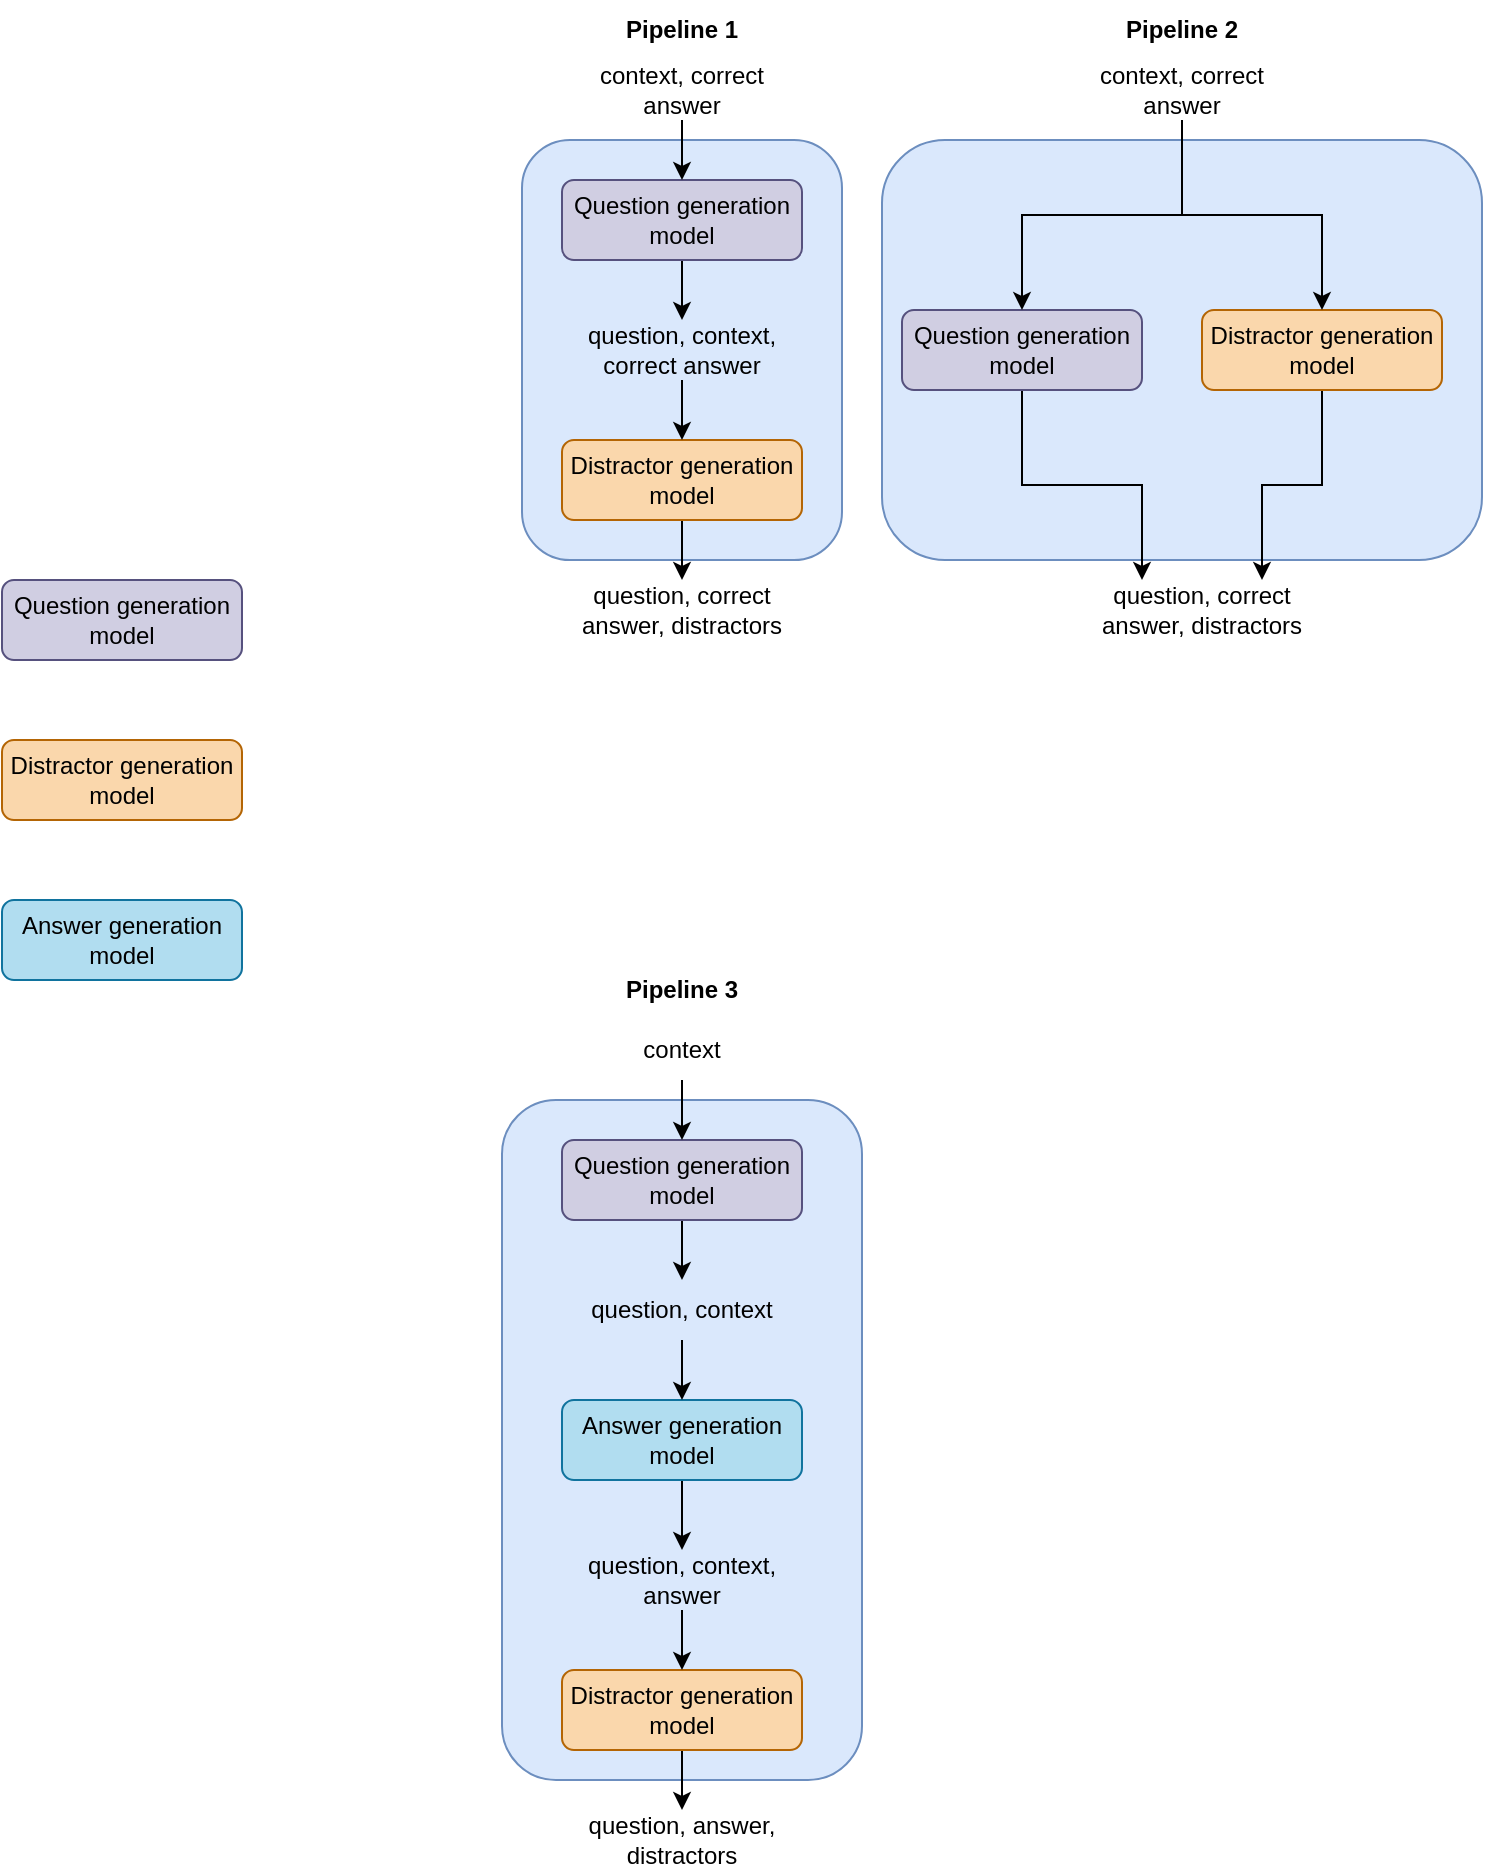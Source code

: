 <mxfile>
    <diagram id="lYOwhJuz0UQHOzpPjOV2" name="Page-1">
        <mxGraphModel dx="625" dy="1663" grid="1" gridSize="10" guides="1" tooltips="1" connect="1" arrows="1" fold="1" page="1" pageScale="1" pageWidth="850" pageHeight="1100" math="0" shadow="0">
            <root>
                <mxCell id="0"/>
                <mxCell id="1" parent="0"/>
                <mxCell id="Fr26Q08nc7WziKVhEbMN-69" value="" style="rounded=1;whiteSpace=wrap;html=1;fillColor=#dae8fc;strokeColor=#6c8ebf;" parent="1" vertex="1">
                    <mxGeometry x="560" y="60" width="300" height="210" as="geometry"/>
                </mxCell>
                <mxCell id="Fr26Q08nc7WziKVhEbMN-67" value="" style="rounded=1;whiteSpace=wrap;html=1;fillColor=#dae8fc;strokeColor=#6c8ebf;" parent="1" vertex="1">
                    <mxGeometry x="380" y="60" width="160" height="210" as="geometry"/>
                </mxCell>
                <mxCell id="Fr26Q08nc7WziKVhEbMN-66" value="" style="rounded=1;whiteSpace=wrap;html=1;fillColor=#dae8fc;strokeColor=#6c8ebf;" parent="1" vertex="1">
                    <mxGeometry x="370" y="540" width="180" height="340" as="geometry"/>
                </mxCell>
                <mxCell id="2" value="Question generation model" style="rounded=1;whiteSpace=wrap;html=1;fillColor=#d0cee2;strokeColor=#56517e;" parent="1" vertex="1">
                    <mxGeometry x="120" y="280" width="120" height="40" as="geometry"/>
                </mxCell>
                <mxCell id="3" value="Distractor generation model" style="rounded=1;whiteSpace=wrap;html=1;fillColor=#fad7ac;strokeColor=#b46504;" parent="1" vertex="1">
                    <mxGeometry x="120" y="360" width="120" height="40" as="geometry"/>
                </mxCell>
                <mxCell id="4" value="Answer generation model" style="rounded=1;whiteSpace=wrap;html=1;fillColor=#b1ddf0;strokeColor=#10739e;" parent="1" vertex="1">
                    <mxGeometry x="120" y="440" width="120" height="40" as="geometry"/>
                </mxCell>
                <mxCell id="Fr26Q08nc7WziKVhEbMN-19" value="" style="edgeStyle=orthogonalEdgeStyle;rounded=0;orthogonalLoop=1;jettySize=auto;html=1;" parent="1" source="Fr26Q08nc7WziKVhEbMN-16" target="Fr26Q08nc7WziKVhEbMN-18" edge="1">
                    <mxGeometry relative="1" as="geometry"/>
                </mxCell>
                <mxCell id="Fr26Q08nc7WziKVhEbMN-16" value="Question generation model" style="rounded=1;whiteSpace=wrap;html=1;fillColor=#d0cee2;strokeColor=#56517e;" parent="1" vertex="1">
                    <mxGeometry x="400" y="80" width="120" height="40" as="geometry"/>
                </mxCell>
                <mxCell id="Fr26Q08nc7WziKVhEbMN-22" value="" style="edgeStyle=orthogonalEdgeStyle;rounded=0;orthogonalLoop=1;jettySize=auto;html=1;" parent="1" source="Fr26Q08nc7WziKVhEbMN-17" target="Fr26Q08nc7WziKVhEbMN-21" edge="1">
                    <mxGeometry relative="1" as="geometry"/>
                </mxCell>
                <mxCell id="Fr26Q08nc7WziKVhEbMN-17" value="Distractor generation model" style="rounded=1;whiteSpace=wrap;html=1;fillColor=#fad7ac;strokeColor=#b46504;" parent="1" vertex="1">
                    <mxGeometry x="400" y="210" width="120" height="40" as="geometry"/>
                </mxCell>
                <mxCell id="Fr26Q08nc7WziKVhEbMN-20" value="" style="edgeStyle=orthogonalEdgeStyle;rounded=0;orthogonalLoop=1;jettySize=auto;html=1;" parent="1" source="Fr26Q08nc7WziKVhEbMN-18" target="Fr26Q08nc7WziKVhEbMN-17" edge="1">
                    <mxGeometry relative="1" as="geometry"/>
                </mxCell>
                <mxCell id="Fr26Q08nc7WziKVhEbMN-18" value="question, context, correct answer" style="text;html=1;align=center;verticalAlign=middle;whiteSpace=wrap;rounded=0;" parent="1" vertex="1">
                    <mxGeometry x="400" y="150" width="120" height="30" as="geometry"/>
                </mxCell>
                <mxCell id="Fr26Q08nc7WziKVhEbMN-21" value="question, correct answer, distractors" style="text;html=1;align=center;verticalAlign=middle;whiteSpace=wrap;rounded=0;" parent="1" vertex="1">
                    <mxGeometry x="400" y="280" width="120" height="30" as="geometry"/>
                </mxCell>
                <mxCell id="Fr26Q08nc7WziKVhEbMN-27" style="edgeStyle=orthogonalEdgeStyle;rounded=0;orthogonalLoop=1;jettySize=auto;html=1;entryX=0.5;entryY=0;entryDx=0;entryDy=0;" parent="1" source="Fr26Q08nc7WziKVhEbMN-23" target="Fr26Q08nc7WziKVhEbMN-16" edge="1">
                    <mxGeometry relative="1" as="geometry"/>
                </mxCell>
                <mxCell id="Fr26Q08nc7WziKVhEbMN-23" value="context, correct answer" style="text;html=1;align=center;verticalAlign=middle;whiteSpace=wrap;rounded=0;" parent="1" vertex="1">
                    <mxGeometry x="400" y="20" width="120" height="30" as="geometry"/>
                </mxCell>
                <mxCell id="Fr26Q08nc7WziKVhEbMN-28" value="" style="edgeStyle=orthogonalEdgeStyle;rounded=0;orthogonalLoop=1;jettySize=auto;html=1;entryX=0.25;entryY=0;entryDx=0;entryDy=0;" parent="1" source="Fr26Q08nc7WziKVhEbMN-29" target="Fr26Q08nc7WziKVhEbMN-34" edge="1">
                    <mxGeometry relative="1" as="geometry">
                        <mxPoint x="630" y="215" as="targetPoint"/>
                    </mxGeometry>
                </mxCell>
                <mxCell id="Fr26Q08nc7WziKVhEbMN-29" value="Question generation model" style="rounded=1;whiteSpace=wrap;html=1;fillColor=#d0cee2;strokeColor=#56517e;" parent="1" vertex="1">
                    <mxGeometry x="570" y="145" width="120" height="40" as="geometry"/>
                </mxCell>
                <mxCell id="Fr26Q08nc7WziKVhEbMN-38" style="edgeStyle=orthogonalEdgeStyle;rounded=0;orthogonalLoop=1;jettySize=auto;html=1;entryX=0.75;entryY=0;entryDx=0;entryDy=0;" parent="1" source="Fr26Q08nc7WziKVhEbMN-31" target="Fr26Q08nc7WziKVhEbMN-34" edge="1">
                    <mxGeometry relative="1" as="geometry"/>
                </mxCell>
                <mxCell id="Fr26Q08nc7WziKVhEbMN-31" value="Distractor generation model" style="rounded=1;whiteSpace=wrap;html=1;fillColor=#fad7ac;strokeColor=#b46504;" parent="1" vertex="1">
                    <mxGeometry x="720" y="145" width="120" height="40" as="geometry"/>
                </mxCell>
                <mxCell id="Fr26Q08nc7WziKVhEbMN-34" value="question, correct answer, distractors" style="text;html=1;align=center;verticalAlign=middle;whiteSpace=wrap;rounded=0;" parent="1" vertex="1">
                    <mxGeometry x="660" y="280" width="120" height="30" as="geometry"/>
                </mxCell>
                <mxCell id="Fr26Q08nc7WziKVhEbMN-35" style="edgeStyle=orthogonalEdgeStyle;rounded=0;orthogonalLoop=1;jettySize=auto;html=1;entryX=0.5;entryY=0;entryDx=0;entryDy=0;" parent="1" source="Fr26Q08nc7WziKVhEbMN-36" target="Fr26Q08nc7WziKVhEbMN-29" edge="1">
                    <mxGeometry relative="1" as="geometry"/>
                </mxCell>
                <mxCell id="Fr26Q08nc7WziKVhEbMN-37" style="edgeStyle=orthogonalEdgeStyle;rounded=0;orthogonalLoop=1;jettySize=auto;html=1;entryX=0.5;entryY=0;entryDx=0;entryDy=0;" parent="1" source="Fr26Q08nc7WziKVhEbMN-36" target="Fr26Q08nc7WziKVhEbMN-31" edge="1">
                    <mxGeometry relative="1" as="geometry"/>
                </mxCell>
                <mxCell id="Fr26Q08nc7WziKVhEbMN-36" value="context, correct answer" style="text;html=1;align=center;verticalAlign=middle;whiteSpace=wrap;rounded=0;" parent="1" vertex="1">
                    <mxGeometry x="650" y="20" width="120" height="30" as="geometry"/>
                </mxCell>
                <mxCell id="Fr26Q08nc7WziKVhEbMN-40" value="" style="edgeStyle=orthogonalEdgeStyle;rounded=0;orthogonalLoop=1;jettySize=auto;html=1;entryX=0.5;entryY=0;entryDx=0;entryDy=0;" parent="1" source="Fr26Q08nc7WziKVhEbMN-41" target="Fr26Q08nc7WziKVhEbMN-59" edge="1">
                    <mxGeometry relative="1" as="geometry"/>
                </mxCell>
                <mxCell id="Fr26Q08nc7WziKVhEbMN-41" value="Question generation model" style="rounded=1;whiteSpace=wrap;html=1;fillColor=#d0cee2;strokeColor=#56517e;" parent="1" vertex="1">
                    <mxGeometry x="400" y="560" width="120" height="40" as="geometry"/>
                </mxCell>
                <mxCell id="Fr26Q08nc7WziKVhEbMN-42" value="" style="edgeStyle=orthogonalEdgeStyle;rounded=0;orthogonalLoop=1;jettySize=auto;html=1;" parent="1" source="Fr26Q08nc7WziKVhEbMN-43" target="Fr26Q08nc7WziKVhEbMN-46" edge="1">
                    <mxGeometry relative="1" as="geometry"/>
                </mxCell>
                <mxCell id="Fr26Q08nc7WziKVhEbMN-43" value="Distractor generation model" style="rounded=1;whiteSpace=wrap;html=1;fillColor=#fad7ac;strokeColor=#b46504;" parent="1" vertex="1">
                    <mxGeometry x="400" y="825" width="120" height="40" as="geometry"/>
                </mxCell>
                <mxCell id="Fr26Q08nc7WziKVhEbMN-44" value="" style="edgeStyle=orthogonalEdgeStyle;rounded=0;orthogonalLoop=1;jettySize=auto;html=1;" parent="1" source="Fr26Q08nc7WziKVhEbMN-45" target="Fr26Q08nc7WziKVhEbMN-43" edge="1">
                    <mxGeometry relative="1" as="geometry"/>
                </mxCell>
                <mxCell id="Fr26Q08nc7WziKVhEbMN-45" value="question, context, answer" style="text;html=1;align=center;verticalAlign=middle;whiteSpace=wrap;rounded=0;" parent="1" vertex="1">
                    <mxGeometry x="400" y="765" width="120" height="30" as="geometry"/>
                </mxCell>
                <mxCell id="Fr26Q08nc7WziKVhEbMN-46" value="question, answer, distractors" style="text;html=1;align=center;verticalAlign=middle;whiteSpace=wrap;rounded=0;" parent="1" vertex="1">
                    <mxGeometry x="400" y="895" width="120" height="30" as="geometry"/>
                </mxCell>
                <mxCell id="Fr26Q08nc7WziKVhEbMN-47" style="edgeStyle=orthogonalEdgeStyle;rounded=0;orthogonalLoop=1;jettySize=auto;html=1;entryX=0.5;entryY=0;entryDx=0;entryDy=0;" parent="1" source="Fr26Q08nc7WziKVhEbMN-48" target="Fr26Q08nc7WziKVhEbMN-41" edge="1">
                    <mxGeometry relative="1" as="geometry"/>
                </mxCell>
                <mxCell id="Fr26Q08nc7WziKVhEbMN-48" value="context" style="text;html=1;align=center;verticalAlign=middle;whiteSpace=wrap;rounded=0;" parent="1" vertex="1">
                    <mxGeometry x="400" y="500" width="120" height="30" as="geometry"/>
                </mxCell>
                <mxCell id="Fr26Q08nc7WziKVhEbMN-58" value="" style="edgeStyle=orthogonalEdgeStyle;rounded=0;orthogonalLoop=1;jettySize=auto;html=1;" parent="1" source="Fr26Q08nc7WziKVhEbMN-57" target="Fr26Q08nc7WziKVhEbMN-45" edge="1">
                    <mxGeometry relative="1" as="geometry"/>
                </mxCell>
                <mxCell id="Fr26Q08nc7WziKVhEbMN-57" value="Answer generation model" style="rounded=1;whiteSpace=wrap;html=1;fillColor=#b1ddf0;strokeColor=#10739e;" parent="1" vertex="1">
                    <mxGeometry x="400" y="690" width="120" height="40" as="geometry"/>
                </mxCell>
                <mxCell id="Fr26Q08nc7WziKVhEbMN-60" value="" style="edgeStyle=orthogonalEdgeStyle;rounded=0;orthogonalLoop=1;jettySize=auto;html=1;" parent="1" source="Fr26Q08nc7WziKVhEbMN-59" target="Fr26Q08nc7WziKVhEbMN-57" edge="1">
                    <mxGeometry relative="1" as="geometry"/>
                </mxCell>
                <mxCell id="Fr26Q08nc7WziKVhEbMN-59" value="question, context" style="text;html=1;align=center;verticalAlign=middle;whiteSpace=wrap;rounded=0;" parent="1" vertex="1">
                    <mxGeometry x="400" y="630" width="120" height="30" as="geometry"/>
                </mxCell>
                <mxCell id="Fr26Q08nc7WziKVhEbMN-71" value="&lt;b&gt;Pipeline 1&lt;/b&gt;" style="text;html=1;align=center;verticalAlign=middle;whiteSpace=wrap;rounded=0;" parent="1" vertex="1">
                    <mxGeometry x="430" y="-10" width="60" height="30" as="geometry"/>
                </mxCell>
                <mxCell id="Fr26Q08nc7WziKVhEbMN-72" value="&lt;b&gt;Pipeline 2&lt;/b&gt;" style="text;html=1;align=center;verticalAlign=middle;whiteSpace=wrap;rounded=0;" parent="1" vertex="1">
                    <mxGeometry x="680" y="-10" width="60" height="30" as="geometry"/>
                </mxCell>
                <mxCell id="Fr26Q08nc7WziKVhEbMN-73" value="&lt;b&gt;Pipeline 3&lt;/b&gt;" style="text;html=1;align=center;verticalAlign=middle;whiteSpace=wrap;rounded=0;" parent="1" vertex="1">
                    <mxGeometry x="430" y="470" width="60" height="30" as="geometry"/>
                </mxCell>
            </root>
        </mxGraphModel>
    </diagram>
</mxfile>